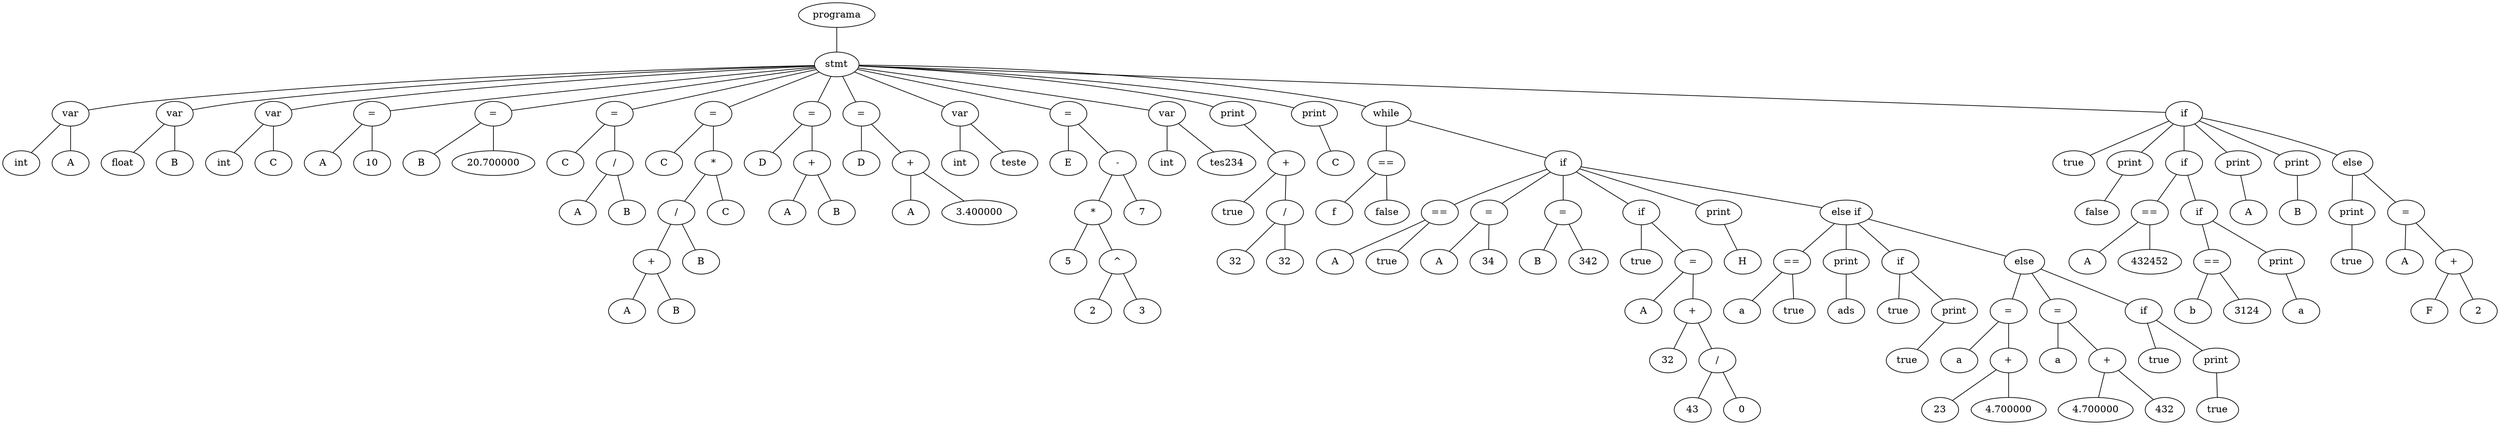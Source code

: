 graph G{
	N150[label="programa"];
	N3[label="stmt"];
	N0[label="var"];
	N1[label="int"];
	N0 -- N1;
	N2[label="A"];
	N0 -- N2;
	N3 -- N0;
	N4[label="var"];
	N5[label="float"];
	N4 -- N5;
	N6[label="B"];
	N4 -- N6;
	N3 -- N4;
	N7[label="var"];
	N8[label="int"];
	N7 -- N8;
	N9[label="C"];
	N7 -- N9;
	N3 -- N7;
	N11[label="="];
	N12[label="A"];
	N11 -- N12;
	N10[label="10"];
	N11 -- N10;
	N3 -- N11;
	N14[label="="];
	N15[label="B"];
	N14 -- N15;
	N13[label="20.700000"];
	N14 -- N13;
	N3 -- N14;
	N19[label="="];
	N20[label="C"];
	N19 -- N20;
	N18[label="/"];
	N16[label="A"];
	N18 -- N16;
	N17[label="B"];
	N18 -- N17;
	N19 -- N18;
	N3 -- N19;
	N28[label="="];
	N29[label="C"];
	N28 -- N29;
	N27[label="*"];
	N25[label="/"];
	N23[label="+"];
	N21[label="A"];
	N23 -- N21;
	N22[label="B"];
	N23 -- N22;
	N25 -- N23;
	N24[label="B"];
	N25 -- N24;
	N27 -- N25;
	N26[label="C"];
	N27 -- N26;
	N28 -- N27;
	N3 -- N28;
	N33[label="="];
	N34[label="D"];
	N33 -- N34;
	N32[label="+"];
	N30[label="A"];
	N32 -- N30;
	N31[label="B"];
	N32 -- N31;
	N33 -- N32;
	N3 -- N33;
	N38[label="="];
	N39[label="D"];
	N38 -- N39;
	N37[label="+"];
	N35[label="A"];
	N37 -- N35;
	N36[label="3.400000"];
	N37 -- N36;
	N38 -- N37;
	N3 -- N38;
	N40[label="var"];
	N41[label="int"];
	N40 -- N41;
	N42[label="teste"];
	N40 -- N42;
	N3 -- N40;
	N50[label="="];
	N51[label="E"];
	N50 -- N51;
	N49[label="-"];
	N47[label="*"];
	N43[label="5"];
	N47 -- N43;
	N46[label="^"];
	N44[label="2"];
	N46 -- N44;
	N45[label="3"];
	N46 -- N45;
	N47 -- N46;
	N49 -- N47;
	N48[label="7"];
	N49 -- N48;
	N50 -- N49;
	N3 -- N50;
	N52[label="var"];
	N53[label="int"];
	N52 -- N53;
	N54[label="tes234"];
	N52 -- N54;
	N3 -- N52;
	N60[label="print"];
	N59[label="+"];
	N55[label="true"];
	N59 -- N55;
	N58[label="/"];
	N56[label="32"];
	N58 -- N56;
	N57[label="32"];
	N58 -- N57;
	N59 -- N58;
	N60 -- N59;
	N3 -- N60;
	N62[label="print"];
	N61[label="C"];
	N62 -- N61;
	N3 -- N62;
	N119[label="while"];
	N65[label="=="];
	N63[label="f"];
	N65 -- N63;
	N64[label="false"];
	N65 -- N64;
	N119 -- N65;
	N117[label="if"];
	N68[label="=="];
	N66[label="A"];
	N68 -- N66;
	N67[label="true"];
	N68 -- N67;
	N117 -- N68;
	N70[label="="];
	N71[label="A"];
	N70 -- N71;
	N69[label="34"];
	N70 -- N69;
	N117 -- N70;
	N74[label="="];
	N75[label="B"];
	N74 -- N75;
	N73[label="342"];
	N74 -- N73;
	N117 -- N74;
	N85[label="if"];
	N76[label="true"];
	N85 -- N76;
	N82[label="="];
	N83[label="A"];
	N82 -- N83;
	N81[label="+"];
	N77[label="32"];
	N81 -- N77;
	N80[label="/"];
	N78[label="43"];
	N80 -- N78;
	N79[label="0"];
	N80 -- N79;
	N81 -- N80;
	N82 -- N81;
	N85 -- N82;
	N117 -- N85;
	N87[label="print"];
	N86[label="H"];
	N87 -- N86;
	N117 -- N87;
	N116[label="else if"];
	N90[label="=="];
	N88[label="a"];
	N90 -- N88;
	N89[label="true"];
	N90 -- N89;
	N116 -- N90;
	N92[label="print"];
	N91[label="ads"];
	N92 -- N91;
	N116 -- N92;
	N98[label="if"];
	N94[label="true"];
	N98 -- N94;
	N96[label="print"];
	N95[label="true"];
	N96 -- N95;
	N98 -- N96;
	N116 -- N98;
	N115[label="else"];
	N102[label="="];
	N103[label="a"];
	N102 -- N103;
	N101[label="+"];
	N99[label="23"];
	N101 -- N99;
	N100[label="4.700000"];
	N101 -- N100;
	N102 -- N101;
	N115 -- N102;
	N108[label="="];
	N109[label="a"];
	N108 -- N109;
	N107[label="+"];
	N105[label="4.700000"];
	N107 -- N105;
	N106[label="432"];
	N107 -- N106;
	N108 -- N107;
	N115 -- N108;
	N114[label="if"];
	N110[label="true"];
	N114 -- N110;
	N112[label="print"];
	N111[label="true"];
	N112 -- N111;
	N114 -- N112;
	N115 -- N114;
	N116 -- N115;
	N117 -- N116;
	N119 -- N117;
	N3 -- N119;
	N149[label="if"];
	N120[label="true"];
	N149 -- N120;
	N122[label="print"];
	N121[label="false"];
	N122 -- N121;
	N149 -- N122;
	N135[label="if"];
	N126[label="=="];
	N124[label="A"];
	N126 -- N124;
	N125[label="432452"];
	N126 -- N125;
	N135 -- N126;
	N133[label="if"];
	N129[label="=="];
	N127[label="b"];
	N129 -- N127;
	N128[label="3124"];
	N129 -- N128;
	N133 -- N129;
	N131[label="print"];
	N130[label="a"];
	N131 -- N130;
	N133 -- N131;
	N135 -- N133;
	N149 -- N135;
	N137[label="print"];
	N136[label="A"];
	N137 -- N136;
	N149 -- N137;
	N139[label="print"];
	N138[label="B"];
	N139 -- N138;
	N149 -- N139;
	N148[label="else"];
	N141[label="print"];
	N140[label="true"];
	N141 -- N140;
	N148 -- N141;
	N146[label="="];
	N147[label="A"];
	N146 -- N147;
	N145[label="+"];
	N143[label="F"];
	N145 -- N143;
	N144[label="2"];
	N145 -- N144;
	N146 -- N145;
	N148 -- N146;
	N149 -- N148;
	N3 -- N149;
	N150 -- N3;
}